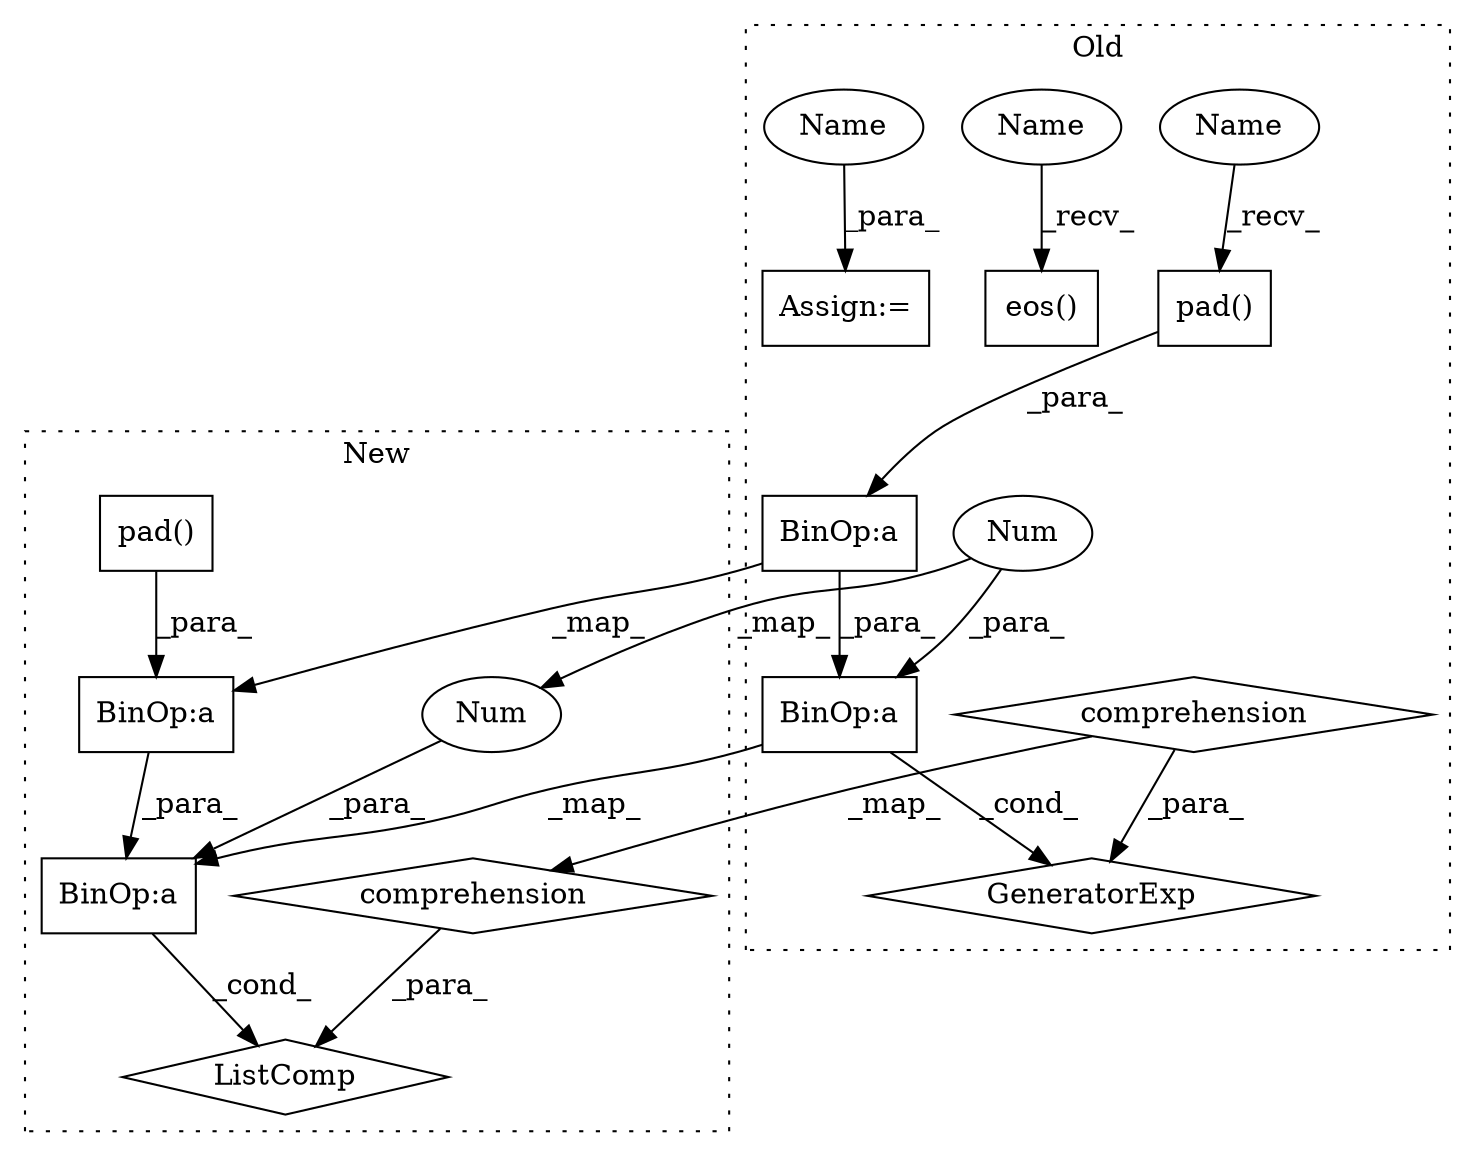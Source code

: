 digraph G {
subgraph cluster0 {
1 [label="pad()" a="75" s="1214" l="14" shape="box"];
3 [label="Assign:=" a="68" s="1183" l="3" shape="box"];
5 [label="BinOp:a" a="82" s="1428" l="3" shape="box"];
8 [label="BinOp:a" a="82" s="1404" l="38" shape="box"];
9 [label="GeneratorExp" a="55" s="1402" l="63" shape="diamond"];
10 [label="eos()" a="75" s="1248" l="14" shape="box"];
11 [label="Num" a="76" s="1442" l="1" shape="ellipse"];
13 [label="comprehension" a="45" s="1444" l="3" shape="diamond"];
15 [label="Name" a="87" s="1214" l="8" shape="ellipse"];
16 [label="Name" a="87" s="1248" l="8" shape="ellipse"];
17 [label="Name" a="87" s="1186" l="8" shape="ellipse"];
label = "Old";
style="dotted";
}
subgraph cluster1 {
2 [label="ListComp" a="106" s="1541" l="63" shape="diamond"];
4 [label="pad()" a="75" s="1175" l="24" shape="box"];
6 [label="BinOp:a" a="82" s="1567" l="3" shape="box"];
7 [label="BinOp:a" a="82" s="1543" l="38" shape="box"];
12 [label="Num" a="76" s="1581" l="1" shape="ellipse"];
14 [label="comprehension" a="45" s="1583" l="3" shape="diamond"];
label = "New";
style="dotted";
}
1 -> 5 [label="_para_"];
4 -> 6 [label="_para_"];
5 -> 8 [label="_para_"];
5 -> 6 [label="_map_"];
6 -> 7 [label="_para_"];
7 -> 2 [label="_cond_"];
8 -> 9 [label="_cond_"];
8 -> 7 [label="_map_"];
11 -> 8 [label="_para_"];
11 -> 12 [label="_map_"];
12 -> 7 [label="_para_"];
13 -> 9 [label="_para_"];
13 -> 14 [label="_map_"];
14 -> 2 [label="_para_"];
15 -> 1 [label="_recv_"];
16 -> 10 [label="_recv_"];
17 -> 3 [label="_para_"];
}